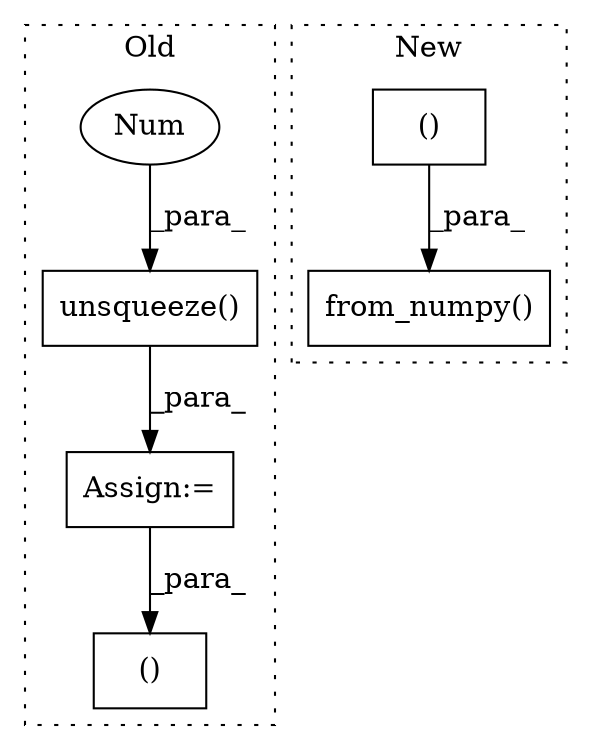 digraph G {
subgraph cluster0 {
1 [label="unsqueeze()" a="75" s="2660,2685" l="24,1" shape="box"];
3 [label="Num" a="76" s="2684" l="1" shape="ellipse"];
4 [label="Assign:=" a="68" s="2657" l="3" shape="box"];
5 [label="()" a="54" s="2735" l="15" shape="box"];
label = "Old";
style="dotted";
}
subgraph cluster1 {
2 [label="from_numpy()" a="75" s="3133,3161" l="17,1" shape="box"];
6 [label="()" a="54" s="2440" l="16" shape="box"];
label = "New";
style="dotted";
}
1 -> 4 [label="_para_"];
3 -> 1 [label="_para_"];
4 -> 5 [label="_para_"];
6 -> 2 [label="_para_"];
}
